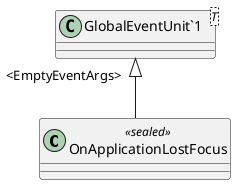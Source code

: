 @startuml
class OnApplicationLostFocus <<sealed>> {
}
class "GlobalEventUnit`1"<T> {
}
"GlobalEventUnit`1" "<EmptyEventArgs>" <|-- OnApplicationLostFocus
@enduml
